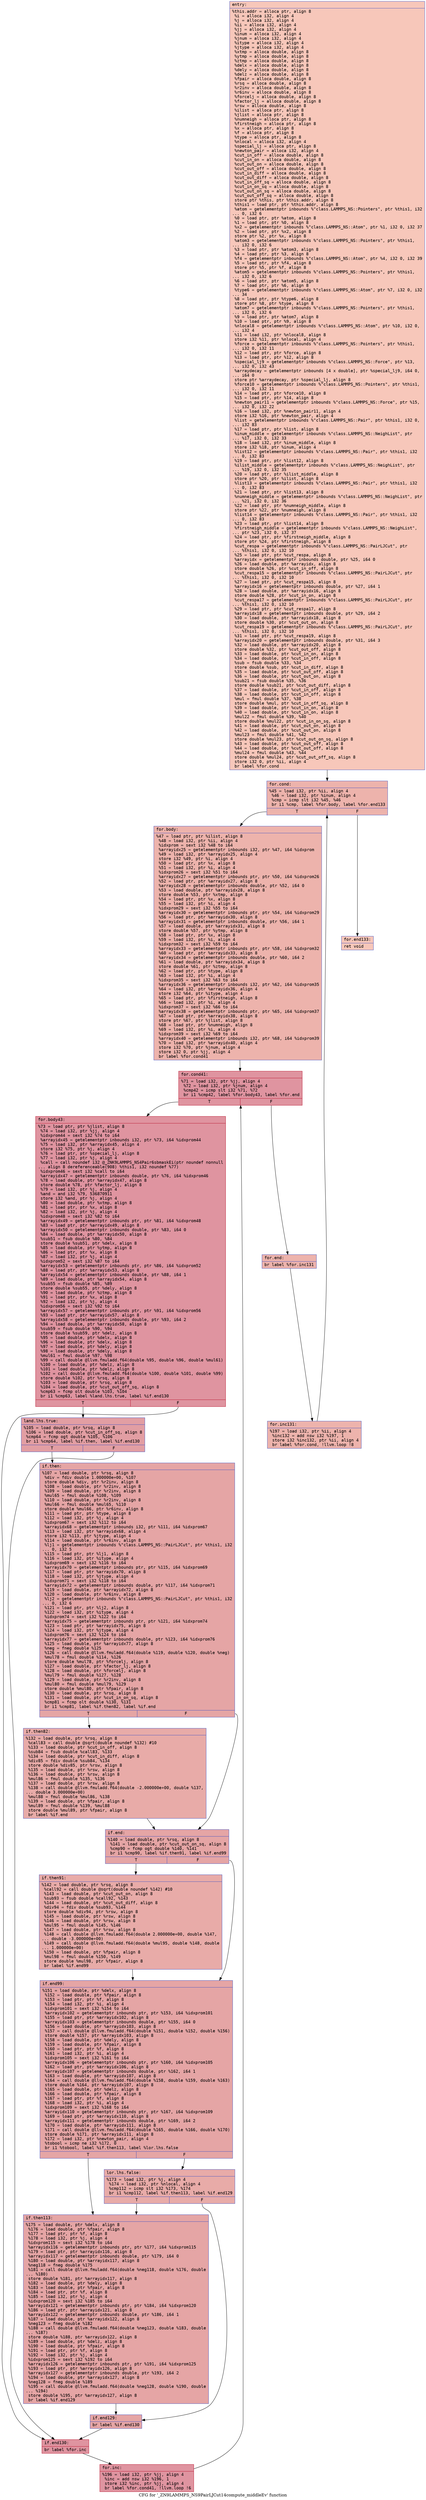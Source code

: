 digraph "CFG for '_ZN9LAMMPS_NS9PairLJCut14compute_middleEv' function" {
	label="CFG for '_ZN9LAMMPS_NS9PairLJCut14compute_middleEv' function";

	Node0x55993083e390 [shape=record,color="#3d50c3ff", style=filled, fillcolor="#ec7f6370" fontname="Courier",label="{entry:\l|  %this.addr = alloca ptr, align 8\l  %i = alloca i32, align 4\l  %j = alloca i32, align 4\l  %ii = alloca i32, align 4\l  %jj = alloca i32, align 4\l  %inum = alloca i32, align 4\l  %jnum = alloca i32, align 4\l  %itype = alloca i32, align 4\l  %jtype = alloca i32, align 4\l  %xtmp = alloca double, align 8\l  %ytmp = alloca double, align 8\l  %ztmp = alloca double, align 8\l  %delx = alloca double, align 8\l  %dely = alloca double, align 8\l  %delz = alloca double, align 8\l  %fpair = alloca double, align 8\l  %rsq = alloca double, align 8\l  %r2inv = alloca double, align 8\l  %r6inv = alloca double, align 8\l  %forcelj = alloca double, align 8\l  %factor_lj = alloca double, align 8\l  %rsw = alloca double, align 8\l  %ilist = alloca ptr, align 8\l  %jlist = alloca ptr, align 8\l  %numneigh = alloca ptr, align 8\l  %firstneigh = alloca ptr, align 8\l  %x = alloca ptr, align 8\l  %f = alloca ptr, align 8\l  %type = alloca ptr, align 8\l  %nlocal = alloca i32, align 4\l  %special_lj = alloca ptr, align 8\l  %newton_pair = alloca i32, align 4\l  %cut_in_off = alloca double, align 8\l  %cut_in_on = alloca double, align 8\l  %cut_out_on = alloca double, align 8\l  %cut_out_off = alloca double, align 8\l  %cut_in_diff = alloca double, align 8\l  %cut_out_diff = alloca double, align 8\l  %cut_in_off_sq = alloca double, align 8\l  %cut_in_on_sq = alloca double, align 8\l  %cut_out_on_sq = alloca double, align 8\l  %cut_out_off_sq = alloca double, align 8\l  store ptr %this, ptr %this.addr, align 8\l  %this1 = load ptr, ptr %this.addr, align 8\l  %atom = getelementptr inbounds %\"class.LAMMPS_NS::Pointers\", ptr %this1, i32\l... 0, i32 6\l  %0 = load ptr, ptr %atom, align 8\l  %1 = load ptr, ptr %0, align 8\l  %x2 = getelementptr inbounds %\"class.LAMMPS_NS::Atom\", ptr %1, i32 0, i32 37\l  %2 = load ptr, ptr %x2, align 8\l  store ptr %2, ptr %x, align 8\l  %atom3 = getelementptr inbounds %\"class.LAMMPS_NS::Pointers\", ptr %this1,\l... i32 0, i32 6\l  %3 = load ptr, ptr %atom3, align 8\l  %4 = load ptr, ptr %3, align 8\l  %f4 = getelementptr inbounds %\"class.LAMMPS_NS::Atom\", ptr %4, i32 0, i32 39\l  %5 = load ptr, ptr %f4, align 8\l  store ptr %5, ptr %f, align 8\l  %atom5 = getelementptr inbounds %\"class.LAMMPS_NS::Pointers\", ptr %this1,\l... i32 0, i32 6\l  %6 = load ptr, ptr %atom5, align 8\l  %7 = load ptr, ptr %6, align 8\l  %type6 = getelementptr inbounds %\"class.LAMMPS_NS::Atom\", ptr %7, i32 0, i32\l... 34\l  %8 = load ptr, ptr %type6, align 8\l  store ptr %8, ptr %type, align 8\l  %atom7 = getelementptr inbounds %\"class.LAMMPS_NS::Pointers\", ptr %this1,\l... i32 0, i32 6\l  %9 = load ptr, ptr %atom7, align 8\l  %10 = load ptr, ptr %9, align 8\l  %nlocal8 = getelementptr inbounds %\"class.LAMMPS_NS::Atom\", ptr %10, i32 0,\l... i32 4\l  %11 = load i32, ptr %nlocal8, align 8\l  store i32 %11, ptr %nlocal, align 4\l  %force = getelementptr inbounds %\"class.LAMMPS_NS::Pointers\", ptr %this1,\l... i32 0, i32 11\l  %12 = load ptr, ptr %force, align 8\l  %13 = load ptr, ptr %12, align 8\l  %special_lj9 = getelementptr inbounds %\"class.LAMMPS_NS::Force\", ptr %13,\l... i32 0, i32 43\l  %arraydecay = getelementptr inbounds [4 x double], ptr %special_lj9, i64 0,\l... i64 0\l  store ptr %arraydecay, ptr %special_lj, align 8\l  %force10 = getelementptr inbounds %\"class.LAMMPS_NS::Pointers\", ptr %this1,\l... i32 0, i32 11\l  %14 = load ptr, ptr %force10, align 8\l  %15 = load ptr, ptr %14, align 8\l  %newton_pair11 = getelementptr inbounds %\"class.LAMMPS_NS::Force\", ptr %15,\l... i32 0, i32 22\l  %16 = load i32, ptr %newton_pair11, align 4\l  store i32 %16, ptr %newton_pair, align 4\l  %list = getelementptr inbounds %\"class.LAMMPS_NS::Pair\", ptr %this1, i32 0,\l... i32 83\l  %17 = load ptr, ptr %list, align 8\l  %inum_middle = getelementptr inbounds %\"class.LAMMPS_NS::NeighList\", ptr\l... %17, i32 0, i32 33\l  %18 = load i32, ptr %inum_middle, align 8\l  store i32 %18, ptr %inum, align 4\l  %list12 = getelementptr inbounds %\"class.LAMMPS_NS::Pair\", ptr %this1, i32\l... 0, i32 83\l  %19 = load ptr, ptr %list12, align 8\l  %ilist_middle = getelementptr inbounds %\"class.LAMMPS_NS::NeighList\", ptr\l... %19, i32 0, i32 35\l  %20 = load ptr, ptr %ilist_middle, align 8\l  store ptr %20, ptr %ilist, align 8\l  %list13 = getelementptr inbounds %\"class.LAMMPS_NS::Pair\", ptr %this1, i32\l... 0, i32 83\l  %21 = load ptr, ptr %list13, align 8\l  %numneigh_middle = getelementptr inbounds %\"class.LAMMPS_NS::NeighList\", ptr\l... %21, i32 0, i32 36\l  %22 = load ptr, ptr %numneigh_middle, align 8\l  store ptr %22, ptr %numneigh, align 8\l  %list14 = getelementptr inbounds %\"class.LAMMPS_NS::Pair\", ptr %this1, i32\l... 0, i32 83\l  %23 = load ptr, ptr %list14, align 8\l  %firstneigh_middle = getelementptr inbounds %\"class.LAMMPS_NS::NeighList\",\l... ptr %23, i32 0, i32 37\l  %24 = load ptr, ptr %firstneigh_middle, align 8\l  store ptr %24, ptr %firstneigh, align 8\l  %cut_respa = getelementptr inbounds %\"class.LAMMPS_NS::PairLJCut\", ptr\l... %this1, i32 0, i32 10\l  %25 = load ptr, ptr %cut_respa, align 8\l  %arrayidx = getelementptr inbounds double, ptr %25, i64 0\l  %26 = load double, ptr %arrayidx, align 8\l  store double %26, ptr %cut_in_off, align 8\l  %cut_respa15 = getelementptr inbounds %\"class.LAMMPS_NS::PairLJCut\", ptr\l... %this1, i32 0, i32 10\l  %27 = load ptr, ptr %cut_respa15, align 8\l  %arrayidx16 = getelementptr inbounds double, ptr %27, i64 1\l  %28 = load double, ptr %arrayidx16, align 8\l  store double %28, ptr %cut_in_on, align 8\l  %cut_respa17 = getelementptr inbounds %\"class.LAMMPS_NS::PairLJCut\", ptr\l... %this1, i32 0, i32 10\l  %29 = load ptr, ptr %cut_respa17, align 8\l  %arrayidx18 = getelementptr inbounds double, ptr %29, i64 2\l  %30 = load double, ptr %arrayidx18, align 8\l  store double %30, ptr %cut_out_on, align 8\l  %cut_respa19 = getelementptr inbounds %\"class.LAMMPS_NS::PairLJCut\", ptr\l... %this1, i32 0, i32 10\l  %31 = load ptr, ptr %cut_respa19, align 8\l  %arrayidx20 = getelementptr inbounds double, ptr %31, i64 3\l  %32 = load double, ptr %arrayidx20, align 8\l  store double %32, ptr %cut_out_off, align 8\l  %33 = load double, ptr %cut_in_on, align 8\l  %34 = load double, ptr %cut_in_off, align 8\l  %sub = fsub double %33, %34\l  store double %sub, ptr %cut_in_diff, align 8\l  %35 = load double, ptr %cut_out_off, align 8\l  %36 = load double, ptr %cut_out_on, align 8\l  %sub21 = fsub double %35, %36\l  store double %sub21, ptr %cut_out_diff, align 8\l  %37 = load double, ptr %cut_in_off, align 8\l  %38 = load double, ptr %cut_in_off, align 8\l  %mul = fmul double %37, %38\l  store double %mul, ptr %cut_in_off_sq, align 8\l  %39 = load double, ptr %cut_in_on, align 8\l  %40 = load double, ptr %cut_in_on, align 8\l  %mul22 = fmul double %39, %40\l  store double %mul22, ptr %cut_in_on_sq, align 8\l  %41 = load double, ptr %cut_out_on, align 8\l  %42 = load double, ptr %cut_out_on, align 8\l  %mul23 = fmul double %41, %42\l  store double %mul23, ptr %cut_out_on_sq, align 8\l  %43 = load double, ptr %cut_out_off, align 8\l  %44 = load double, ptr %cut_out_off, align 8\l  %mul24 = fmul double %43, %44\l  store double %mul24, ptr %cut_out_off_sq, align 8\l  store i32 0, ptr %ii, align 4\l  br label %for.cond\l}"];
	Node0x55993083e390 -> Node0x55993084aaa0[tooltip="entry -> for.cond\nProbability 100.00%" ];
	Node0x55993084aaa0 [shape=record,color="#3d50c3ff", style=filled, fillcolor="#d6524470" fontname="Courier",label="{for.cond:\l|  %45 = load i32, ptr %ii, align 4\l  %46 = load i32, ptr %inum, align 4\l  %cmp = icmp slt i32 %45, %46\l  br i1 %cmp, label %for.body, label %for.end133\l|{<s0>T|<s1>F}}"];
	Node0x55993084aaa0:s0 -> Node0x55993084ad40[tooltip="for.cond -> for.body\nProbability 96.88%" ];
	Node0x55993084aaa0:s1 -> Node0x55993084ad90[tooltip="for.cond -> for.end133\nProbability 3.12%" ];
	Node0x55993084ad40 [shape=record,color="#3d50c3ff", style=filled, fillcolor="#d6524470" fontname="Courier",label="{for.body:\l|  %47 = load ptr, ptr %ilist, align 8\l  %48 = load i32, ptr %ii, align 4\l  %idxprom = sext i32 %48 to i64\l  %arrayidx25 = getelementptr inbounds i32, ptr %47, i64 %idxprom\l  %49 = load i32, ptr %arrayidx25, align 4\l  store i32 %49, ptr %i, align 4\l  %50 = load ptr, ptr %x, align 8\l  %51 = load i32, ptr %i, align 4\l  %idxprom26 = sext i32 %51 to i64\l  %arrayidx27 = getelementptr inbounds ptr, ptr %50, i64 %idxprom26\l  %52 = load ptr, ptr %arrayidx27, align 8\l  %arrayidx28 = getelementptr inbounds double, ptr %52, i64 0\l  %53 = load double, ptr %arrayidx28, align 8\l  store double %53, ptr %xtmp, align 8\l  %54 = load ptr, ptr %x, align 8\l  %55 = load i32, ptr %i, align 4\l  %idxprom29 = sext i32 %55 to i64\l  %arrayidx30 = getelementptr inbounds ptr, ptr %54, i64 %idxprom29\l  %56 = load ptr, ptr %arrayidx30, align 8\l  %arrayidx31 = getelementptr inbounds double, ptr %56, i64 1\l  %57 = load double, ptr %arrayidx31, align 8\l  store double %57, ptr %ytmp, align 8\l  %58 = load ptr, ptr %x, align 8\l  %59 = load i32, ptr %i, align 4\l  %idxprom32 = sext i32 %59 to i64\l  %arrayidx33 = getelementptr inbounds ptr, ptr %58, i64 %idxprom32\l  %60 = load ptr, ptr %arrayidx33, align 8\l  %arrayidx34 = getelementptr inbounds double, ptr %60, i64 2\l  %61 = load double, ptr %arrayidx34, align 8\l  store double %61, ptr %ztmp, align 8\l  %62 = load ptr, ptr %type, align 8\l  %63 = load i32, ptr %i, align 4\l  %idxprom35 = sext i32 %63 to i64\l  %arrayidx36 = getelementptr inbounds i32, ptr %62, i64 %idxprom35\l  %64 = load i32, ptr %arrayidx36, align 4\l  store i32 %64, ptr %itype, align 4\l  %65 = load ptr, ptr %firstneigh, align 8\l  %66 = load i32, ptr %i, align 4\l  %idxprom37 = sext i32 %66 to i64\l  %arrayidx38 = getelementptr inbounds ptr, ptr %65, i64 %idxprom37\l  %67 = load ptr, ptr %arrayidx38, align 8\l  store ptr %67, ptr %jlist, align 8\l  %68 = load ptr, ptr %numneigh, align 8\l  %69 = load i32, ptr %i, align 4\l  %idxprom39 = sext i32 %69 to i64\l  %arrayidx40 = getelementptr inbounds i32, ptr %68, i64 %idxprom39\l  %70 = load i32, ptr %arrayidx40, align 4\l  store i32 %70, ptr %jnum, align 4\l  store i32 0, ptr %jj, align 4\l  br label %for.cond41\l}"];
	Node0x55993084ad40 -> Node0x55993084da40[tooltip="for.body -> for.cond41\nProbability 100.00%" ];
	Node0x55993084da40 [shape=record,color="#b70d28ff", style=filled, fillcolor="#b70d2870" fontname="Courier",label="{for.cond41:\l|  %71 = load i32, ptr %jj, align 4\l  %72 = load i32, ptr %jnum, align 4\l  %cmp42 = icmp slt i32 %71, %72\l  br i1 %cmp42, label %for.body43, label %for.end\l|{<s0>T|<s1>F}}"];
	Node0x55993084da40:s0 -> Node0x55993084dce0[tooltip="for.cond41 -> for.body43\nProbability 96.88%" ];
	Node0x55993084da40:s1 -> Node0x55993084dd60[tooltip="for.cond41 -> for.end\nProbability 3.12%" ];
	Node0x55993084dce0 [shape=record,color="#b70d28ff", style=filled, fillcolor="#b70d2870" fontname="Courier",label="{for.body43:\l|  %73 = load ptr, ptr %jlist, align 8\l  %74 = load i32, ptr %jj, align 4\l  %idxprom44 = sext i32 %74 to i64\l  %arrayidx45 = getelementptr inbounds i32, ptr %73, i64 %idxprom44\l  %75 = load i32, ptr %arrayidx45, align 4\l  store i32 %75, ptr %j, align 4\l  %76 = load ptr, ptr %special_lj, align 8\l  %77 = load i32, ptr %j, align 4\l  %call = call noundef i32 @_ZNK9LAMMPS_NS4Pair6sbmaskEi(ptr noundef nonnull\l... align 8 dereferenceable(908) %this1, i32 noundef %77)\l  %idxprom46 = sext i32 %call to i64\l  %arrayidx47 = getelementptr inbounds double, ptr %76, i64 %idxprom46\l  %78 = load double, ptr %arrayidx47, align 8\l  store double %78, ptr %factor_lj, align 8\l  %79 = load i32, ptr %j, align 4\l  %and = and i32 %79, 536870911\l  store i32 %and, ptr %j, align 4\l  %80 = load double, ptr %xtmp, align 8\l  %81 = load ptr, ptr %x, align 8\l  %82 = load i32, ptr %j, align 4\l  %idxprom48 = sext i32 %82 to i64\l  %arrayidx49 = getelementptr inbounds ptr, ptr %81, i64 %idxprom48\l  %83 = load ptr, ptr %arrayidx49, align 8\l  %arrayidx50 = getelementptr inbounds double, ptr %83, i64 0\l  %84 = load double, ptr %arrayidx50, align 8\l  %sub51 = fsub double %80, %84\l  store double %sub51, ptr %delx, align 8\l  %85 = load double, ptr %ytmp, align 8\l  %86 = load ptr, ptr %x, align 8\l  %87 = load i32, ptr %j, align 4\l  %idxprom52 = sext i32 %87 to i64\l  %arrayidx53 = getelementptr inbounds ptr, ptr %86, i64 %idxprom52\l  %88 = load ptr, ptr %arrayidx53, align 8\l  %arrayidx54 = getelementptr inbounds double, ptr %88, i64 1\l  %89 = load double, ptr %arrayidx54, align 8\l  %sub55 = fsub double %85, %89\l  store double %sub55, ptr %dely, align 8\l  %90 = load double, ptr %ztmp, align 8\l  %91 = load ptr, ptr %x, align 8\l  %92 = load i32, ptr %j, align 4\l  %idxprom56 = sext i32 %92 to i64\l  %arrayidx57 = getelementptr inbounds ptr, ptr %91, i64 %idxprom56\l  %93 = load ptr, ptr %arrayidx57, align 8\l  %arrayidx58 = getelementptr inbounds double, ptr %93, i64 2\l  %94 = load double, ptr %arrayidx58, align 8\l  %sub59 = fsub double %90, %94\l  store double %sub59, ptr %delz, align 8\l  %95 = load double, ptr %delx, align 8\l  %96 = load double, ptr %delx, align 8\l  %97 = load double, ptr %dely, align 8\l  %98 = load double, ptr %dely, align 8\l  %mul61 = fmul double %97, %98\l  %99 = call double @llvm.fmuladd.f64(double %95, double %96, double %mul61)\l  %100 = load double, ptr %delz, align 8\l  %101 = load double, ptr %delz, align 8\l  %102 = call double @llvm.fmuladd.f64(double %100, double %101, double %99)\l  store double %102, ptr %rsq, align 8\l  %103 = load double, ptr %rsq, align 8\l  %104 = load double, ptr %cut_out_off_sq, align 8\l  %cmp63 = fcmp olt double %103, %104\l  br i1 %cmp63, label %land.lhs.true, label %if.end130\l|{<s0>T|<s1>F}}"];
	Node0x55993084dce0:s0 -> Node0x55993084b6c0[tooltip="for.body43 -> land.lhs.true\nProbability 50.00%" ];
	Node0x55993084dce0:s1 -> Node0x559930850b60[tooltip="for.body43 -> if.end130\nProbability 50.00%" ];
	Node0x55993084b6c0 [shape=record,color="#3d50c3ff", style=filled, fillcolor="#be242e70" fontname="Courier",label="{land.lhs.true:\l|  %105 = load double, ptr %rsq, align 8\l  %106 = load double, ptr %cut_in_off_sq, align 8\l  %cmp64 = fcmp ogt double %105, %106\l  br i1 %cmp64, label %if.then, label %if.end130\l|{<s0>T|<s1>F}}"];
	Node0x55993084b6c0:s0 -> Node0x559930850df0[tooltip="land.lhs.true -> if.then\nProbability 50.00%" ];
	Node0x55993084b6c0:s1 -> Node0x559930850b60[tooltip="land.lhs.true -> if.end130\nProbability 50.00%" ];
	Node0x559930850df0 [shape=record,color="#3d50c3ff", style=filled, fillcolor="#c5333470" fontname="Courier",label="{if.then:\l|  %107 = load double, ptr %rsq, align 8\l  %div = fdiv double 1.000000e+00, %107\l  store double %div, ptr %r2inv, align 8\l  %108 = load double, ptr %r2inv, align 8\l  %109 = load double, ptr %r2inv, align 8\l  %mul65 = fmul double %108, %109\l  %110 = load double, ptr %r2inv, align 8\l  %mul66 = fmul double %mul65, %110\l  store double %mul66, ptr %r6inv, align 8\l  %111 = load ptr, ptr %type, align 8\l  %112 = load i32, ptr %j, align 4\l  %idxprom67 = sext i32 %112 to i64\l  %arrayidx68 = getelementptr inbounds i32, ptr %111, i64 %idxprom67\l  %113 = load i32, ptr %arrayidx68, align 4\l  store i32 %113, ptr %jtype, align 4\l  %114 = load double, ptr %r6inv, align 8\l  %lj1 = getelementptr inbounds %\"class.LAMMPS_NS::PairLJCut\", ptr %this1, i32\l... 0, i32 5\l  %115 = load ptr, ptr %lj1, align 8\l  %116 = load i32, ptr %itype, align 4\l  %idxprom69 = sext i32 %116 to i64\l  %arrayidx70 = getelementptr inbounds ptr, ptr %115, i64 %idxprom69\l  %117 = load ptr, ptr %arrayidx70, align 8\l  %118 = load i32, ptr %jtype, align 4\l  %idxprom71 = sext i32 %118 to i64\l  %arrayidx72 = getelementptr inbounds double, ptr %117, i64 %idxprom71\l  %119 = load double, ptr %arrayidx72, align 8\l  %120 = load double, ptr %r6inv, align 8\l  %lj2 = getelementptr inbounds %\"class.LAMMPS_NS::PairLJCut\", ptr %this1, i32\l... 0, i32 6\l  %121 = load ptr, ptr %lj2, align 8\l  %122 = load i32, ptr %itype, align 4\l  %idxprom74 = sext i32 %122 to i64\l  %arrayidx75 = getelementptr inbounds ptr, ptr %121, i64 %idxprom74\l  %123 = load ptr, ptr %arrayidx75, align 8\l  %124 = load i32, ptr %jtype, align 4\l  %idxprom76 = sext i32 %124 to i64\l  %arrayidx77 = getelementptr inbounds double, ptr %123, i64 %idxprom76\l  %125 = load double, ptr %arrayidx77, align 8\l  %neg = fneg double %125\l  %126 = call double @llvm.fmuladd.f64(double %119, double %120, double %neg)\l  %mul78 = fmul double %114, %126\l  store double %mul78, ptr %forcelj, align 8\l  %127 = load double, ptr %factor_lj, align 8\l  %128 = load double, ptr %forcelj, align 8\l  %mul79 = fmul double %127, %128\l  %129 = load double, ptr %r2inv, align 8\l  %mul80 = fmul double %mul79, %129\l  store double %mul80, ptr %fpair, align 8\l  %130 = load double, ptr %rsq, align 8\l  %131 = load double, ptr %cut_in_on_sq, align 8\l  %cmp81 = fcmp olt double %130, %131\l  br i1 %cmp81, label %if.then82, label %if.end\l|{<s0>T|<s1>F}}"];
	Node0x559930850df0:s0 -> Node0x559930852dd0[tooltip="if.then -> if.then82\nProbability 50.00%" ];
	Node0x559930850df0:s1 -> Node0x559930852e20[tooltip="if.then -> if.end\nProbability 50.00%" ];
	Node0x559930852dd0 [shape=record,color="#3d50c3ff", style=filled, fillcolor="#cc403a70" fontname="Courier",label="{if.then82:\l|  %132 = load double, ptr %rsq, align 8\l  %call83 = call double @sqrt(double noundef %132) #10\l  %133 = load double, ptr %cut_in_off, align 8\l  %sub84 = fsub double %call83, %133\l  %134 = load double, ptr %cut_in_diff, align 8\l  %div85 = fdiv double %sub84, %134\l  store double %div85, ptr %rsw, align 8\l  %135 = load double, ptr %rsw, align 8\l  %136 = load double, ptr %rsw, align 8\l  %mul86 = fmul double %135, %136\l  %137 = load double, ptr %rsw, align 8\l  %138 = call double @llvm.fmuladd.f64(double -2.000000e+00, double %137,\l... double 3.000000e+00)\l  %mul88 = fmul double %mul86, %138\l  %139 = load double, ptr %fpair, align 8\l  %mul89 = fmul double %139, %mul88\l  store double %mul89, ptr %fpair, align 8\l  br label %if.end\l}"];
	Node0x559930852dd0 -> Node0x559930852e20[tooltip="if.then82 -> if.end\nProbability 100.00%" ];
	Node0x559930852e20 [shape=record,color="#3d50c3ff", style=filled, fillcolor="#c5333470" fontname="Courier",label="{if.end:\l|  %140 = load double, ptr %rsq, align 8\l  %141 = load double, ptr %cut_out_on_sq, align 8\l  %cmp90 = fcmp ogt double %140, %141\l  br i1 %cmp90, label %if.then91, label %if.end99\l|{<s0>T|<s1>F}}"];
	Node0x559930852e20:s0 -> Node0x559930853c20[tooltip="if.end -> if.then91\nProbability 50.00%" ];
	Node0x559930852e20:s1 -> Node0x559930853c70[tooltip="if.end -> if.end99\nProbability 50.00%" ];
	Node0x559930853c20 [shape=record,color="#3d50c3ff", style=filled, fillcolor="#cc403a70" fontname="Courier",label="{if.then91:\l|  %142 = load double, ptr %rsq, align 8\l  %call92 = call double @sqrt(double noundef %142) #10\l  %143 = load double, ptr %cut_out_on, align 8\l  %sub93 = fsub double %call92, %143\l  %144 = load double, ptr %cut_out_diff, align 8\l  %div94 = fdiv double %sub93, %144\l  store double %div94, ptr %rsw, align 8\l  %145 = load double, ptr %rsw, align 8\l  %146 = load double, ptr %rsw, align 8\l  %mul95 = fmul double %145, %146\l  %147 = load double, ptr %rsw, align 8\l  %148 = call double @llvm.fmuladd.f64(double 2.000000e+00, double %147,\l... double -3.000000e+00)\l  %149 = call double @llvm.fmuladd.f64(double %mul95, double %148, double\l... 1.000000e+00)\l  %150 = load double, ptr %fpair, align 8\l  %mul98 = fmul double %150, %149\l  store double %mul98, ptr %fpair, align 8\l  br label %if.end99\l}"];
	Node0x559930853c20 -> Node0x559930853c70[tooltip="if.then91 -> if.end99\nProbability 100.00%" ];
	Node0x559930853c70 [shape=record,color="#3d50c3ff", style=filled, fillcolor="#c5333470" fontname="Courier",label="{if.end99:\l|  %151 = load double, ptr %delx, align 8\l  %152 = load double, ptr %fpair, align 8\l  %153 = load ptr, ptr %f, align 8\l  %154 = load i32, ptr %i, align 4\l  %idxprom101 = sext i32 %154 to i64\l  %arrayidx102 = getelementptr inbounds ptr, ptr %153, i64 %idxprom101\l  %155 = load ptr, ptr %arrayidx102, align 8\l  %arrayidx103 = getelementptr inbounds double, ptr %155, i64 0\l  %156 = load double, ptr %arrayidx103, align 8\l  %157 = call double @llvm.fmuladd.f64(double %151, double %152, double %156)\l  store double %157, ptr %arrayidx103, align 8\l  %158 = load double, ptr %dely, align 8\l  %159 = load double, ptr %fpair, align 8\l  %160 = load ptr, ptr %f, align 8\l  %161 = load i32, ptr %i, align 4\l  %idxprom105 = sext i32 %161 to i64\l  %arrayidx106 = getelementptr inbounds ptr, ptr %160, i64 %idxprom105\l  %162 = load ptr, ptr %arrayidx106, align 8\l  %arrayidx107 = getelementptr inbounds double, ptr %162, i64 1\l  %163 = load double, ptr %arrayidx107, align 8\l  %164 = call double @llvm.fmuladd.f64(double %158, double %159, double %163)\l  store double %164, ptr %arrayidx107, align 8\l  %165 = load double, ptr %delz, align 8\l  %166 = load double, ptr %fpair, align 8\l  %167 = load ptr, ptr %f, align 8\l  %168 = load i32, ptr %i, align 4\l  %idxprom109 = sext i32 %168 to i64\l  %arrayidx110 = getelementptr inbounds ptr, ptr %167, i64 %idxprom109\l  %169 = load ptr, ptr %arrayidx110, align 8\l  %arrayidx111 = getelementptr inbounds double, ptr %169, i64 2\l  %170 = load double, ptr %arrayidx111, align 8\l  %171 = call double @llvm.fmuladd.f64(double %165, double %166, double %170)\l  store double %171, ptr %arrayidx111, align 8\l  %172 = load i32, ptr %newton_pair, align 4\l  %tobool = icmp ne i32 %172, 0\l  br i1 %tobool, label %if.then113, label %lor.lhs.false\l|{<s0>T|<s1>F}}"];
	Node0x559930853c70:s0 -> Node0x559930855fd0[tooltip="if.end99 -> if.then113\nProbability 62.50%" ];
	Node0x559930853c70:s1 -> Node0x559930856020[tooltip="if.end99 -> lor.lhs.false\nProbability 37.50%" ];
	Node0x559930856020 [shape=record,color="#3d50c3ff", style=filled, fillcolor="#cc403a70" fontname="Courier",label="{lor.lhs.false:\l|  %173 = load i32, ptr %j, align 4\l  %174 = load i32, ptr %nlocal, align 4\l  %cmp112 = icmp slt i32 %173, %174\l  br i1 %cmp112, label %if.then113, label %if.end129\l|{<s0>T|<s1>F}}"];
	Node0x559930856020:s0 -> Node0x559930855fd0[tooltip="lor.lhs.false -> if.then113\nProbability 50.00%" ];
	Node0x559930856020:s1 -> Node0x5599308562b0[tooltip="lor.lhs.false -> if.end129\nProbability 50.00%" ];
	Node0x559930855fd0 [shape=record,color="#3d50c3ff", style=filled, fillcolor="#c5333470" fontname="Courier",label="{if.then113:\l|  %175 = load double, ptr %delx, align 8\l  %176 = load double, ptr %fpair, align 8\l  %177 = load ptr, ptr %f, align 8\l  %178 = load i32, ptr %j, align 4\l  %idxprom115 = sext i32 %178 to i64\l  %arrayidx116 = getelementptr inbounds ptr, ptr %177, i64 %idxprom115\l  %179 = load ptr, ptr %arrayidx116, align 8\l  %arrayidx117 = getelementptr inbounds double, ptr %179, i64 0\l  %180 = load double, ptr %arrayidx117, align 8\l  %neg118 = fneg double %175\l  %181 = call double @llvm.fmuladd.f64(double %neg118, double %176, double\l... %180)\l  store double %181, ptr %arrayidx117, align 8\l  %182 = load double, ptr %dely, align 8\l  %183 = load double, ptr %fpair, align 8\l  %184 = load ptr, ptr %f, align 8\l  %185 = load i32, ptr %j, align 4\l  %idxprom120 = sext i32 %185 to i64\l  %arrayidx121 = getelementptr inbounds ptr, ptr %184, i64 %idxprom120\l  %186 = load ptr, ptr %arrayidx121, align 8\l  %arrayidx122 = getelementptr inbounds double, ptr %186, i64 1\l  %187 = load double, ptr %arrayidx122, align 8\l  %neg123 = fneg double %182\l  %188 = call double @llvm.fmuladd.f64(double %neg123, double %183, double\l... %187)\l  store double %188, ptr %arrayidx122, align 8\l  %189 = load double, ptr %delz, align 8\l  %190 = load double, ptr %fpair, align 8\l  %191 = load ptr, ptr %f, align 8\l  %192 = load i32, ptr %j, align 4\l  %idxprom125 = sext i32 %192 to i64\l  %arrayidx126 = getelementptr inbounds ptr, ptr %191, i64 %idxprom125\l  %193 = load ptr, ptr %arrayidx126, align 8\l  %arrayidx127 = getelementptr inbounds double, ptr %193, i64 2\l  %194 = load double, ptr %arrayidx127, align 8\l  %neg128 = fneg double %189\l  %195 = call double @llvm.fmuladd.f64(double %neg128, double %190, double\l... %194)\l  store double %195, ptr %arrayidx127, align 8\l  br label %if.end129\l}"];
	Node0x559930855fd0 -> Node0x5599308562b0[tooltip="if.then113 -> if.end129\nProbability 100.00%" ];
	Node0x5599308562b0 [shape=record,color="#3d50c3ff", style=filled, fillcolor="#c5333470" fontname="Courier",label="{if.end129:\l|  br label %if.end130\l}"];
	Node0x5599308562b0 -> Node0x559930850b60[tooltip="if.end129 -> if.end130\nProbability 100.00%" ];
	Node0x559930850b60 [shape=record,color="#b70d28ff", style=filled, fillcolor="#b70d2870" fontname="Courier",label="{if.end130:\l|  br label %for.inc\l}"];
	Node0x559930850b60 -> Node0x559930850250[tooltip="if.end130 -> for.inc\nProbability 100.00%" ];
	Node0x559930850250 [shape=record,color="#b70d28ff", style=filled, fillcolor="#b70d2870" fontname="Courier",label="{for.inc:\l|  %196 = load i32, ptr %jj, align 4\l  %inc = add nsw i32 %196, 1\l  store i32 %inc, ptr %jj, align 4\l  br label %for.cond41, !llvm.loop !6\l}"];
	Node0x559930850250 -> Node0x55993084da40[tooltip="for.inc -> for.cond41\nProbability 100.00%" ];
	Node0x55993084dd60 [shape=record,color="#3d50c3ff", style=filled, fillcolor="#d6524470" fontname="Courier",label="{for.end:\l|  br label %for.inc131\l}"];
	Node0x55993084dd60 -> Node0x559930850680[tooltip="for.end -> for.inc131\nProbability 100.00%" ];
	Node0x559930850680 [shape=record,color="#3d50c3ff", style=filled, fillcolor="#d6524470" fontname="Courier",label="{for.inc131:\l|  %197 = load i32, ptr %ii, align 4\l  %inc132 = add nsw i32 %197, 1\l  store i32 %inc132, ptr %ii, align 4\l  br label %for.cond, !llvm.loop !8\l}"];
	Node0x559930850680 -> Node0x55993084aaa0[tooltip="for.inc131 -> for.cond\nProbability 100.00%" ];
	Node0x55993084ad90 [shape=record,color="#3d50c3ff", style=filled, fillcolor="#ec7f6370" fontname="Courier",label="{for.end133:\l|  ret void\l}"];
}
